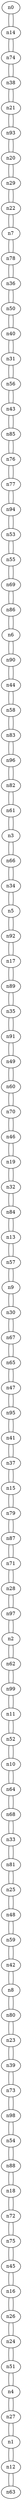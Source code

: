 graph {
n0;
n1;
n2;
n3;
n4;
n5;
n6;
n7;
n8;
n9;
n10;
n11;
n12;
n13;
n14;
n15;
n16;
n17;
n18;
n19;
n20;
n21;
n22;
n23;
n24;
n25;
n26;
n27;
n28;
n29;
n30;
n31;
n32;
n33;
n34;
n35;
n36;
n37;
n38;
n39;
n40;
n41;
n42;
n43;
n44;
n45;
n46;
n47;
n48;
n49;
n50;
n51;
n52;
n53;
n54;
n55;
n56;
n57;
n58;
n59;
n60;
n61;
n62;
n63;
n64;
n65;
n66;
n67;
n68;
n69;
n70;
n71;
n72;
n73;
n74;
n75;
n76;
n77;
n78;
n79;
n80;
n81;
n82;
n83;
n84;
n85;
n86;
n87;
n88;
n89;
n90;
n91;
n92;
n93;
n94;
n95;
n96;
n97;
n98;
n99;
n0 -- n14;
n1 -- n27;
n1 -- n12;
n2 -- n97;
n2 -- n62;
n3 -- n66;
n3 -- n61;
n4 -- n27;
n4 -- n51;
n5 -- n92;
n5 -- n34;
n6 -- n86;
n6 -- n90;
n7 -- n22;
n7 -- n78;
n8 -- n42;
n8 -- n80;
n9 -- n57;
n9 -- n30;
n10 -- n52;
n10 -- n64;
n11 -- n52;
n11 -- n99;
n12 -- n63;
n12 -- n1;
n13 -- n57;
n13 -- n84;
n14 -- n74;
n14 -- n0;
n15 -- n79;
n15 -- n37;
n16 -- n45;
n16 -- n26;
n17 -- n89;
n17 -- n92;
n18 -- n88;
n18 -- n72;
n19 -- n46;
n19 -- n32;
n20 -- n93;
n20 -- n29;
n21 -- n38;
n21 -- n93;
n22 -- n7;
n22 -- n29;
n23 -- n80;
n23 -- n39;
n24 -- n26;
n24 -- n51;
n25 -- n81;
n25 -- n48;
n26 -- n24;
n26 -- n16;
n27 -- n1;
n27 -- n4;
n28 -- n71;
n28 -- n97;
n29 -- n22;
n29 -- n20;
n30 -- n9;
n30 -- n67;
n31 -- n56;
n31 -- n40;
n32 -- n19;
n32 -- n84;
n33 -- n81;
n33 -- n68;
n34 -- n5;
n34 -- n66;
n35 -- n91;
n35 -- n89;
n36 -- n50;
n36 -- n78;
n37 -- n15;
n37 -- n41;
n38 -- n74;
n38 -- n21;
n39 -- n23;
n39 -- n73;
n40 -- n50;
n40 -- n31;
n41 -- n95;
n41 -- n37;
n42 -- n8;
n42 -- n59;
n43 -- n56;
n43 -- n85;
n44 -- n58;
n44 -- n90;
n45 -- n75;
n45 -- n16;
n46 -- n70;
n46 -- n19;
n47 -- n65;
n47 -- n95;
n48 -- n59;
n48 -- n25;
n49 -- n91;
n49 -- n60;
n50 -- n36;
n50 -- n40;
n51 -- n4;
n51 -- n24;
n52 -- n10;
n52 -- n11;
n53 -- n55;
n53 -- n94;
n54 -- n88;
n54 -- n98;
n55 -- n53;
n55 -- n69;
n56 -- n31;
n56 -- n43;
n57 -- n9;
n57 -- n13;
n58 -- n83;
n58 -- n44;
n59 -- n42;
n59 -- n48;
n60 -- n70;
n60 -- n49;
n61 -- n3;
n61 -- n82;
n62 -- n99;
n62 -- n2;
n63 -- n12;
n64 -- n10;
n64 -- n68;
n65 -- n67;
n65 -- n47;
n66 -- n3;
n66 -- n34;
n67 -- n65;
n67 -- n30;
n68 -- n64;
n68 -- n33;
n69 -- n86;
n69 -- n55;
n70 -- n46;
n70 -- n60;
n71 -- n28;
n71 -- n87;
n72 -- n75;
n72 -- n18;
n73 -- n98;
n73 -- n39;
n74 -- n38;
n74 -- n14;
n75 -- n72;
n75 -- n45;
n76 -- n77;
n76 -- n85;
n77 -- n76;
n77 -- n94;
n78 -- n36;
n78 -- n7;
n79 -- n15;
n79 -- n87;
n80 -- n23;
n80 -- n8;
n81 -- n33;
n81 -- n25;
n82 -- n96;
n82 -- n61;
n83 -- n58;
n83 -- n96;
n84 -- n13;
n84 -- n32;
n85 -- n76;
n85 -- n43;
n86 -- n6;
n86 -- n69;
n87 -- n71;
n87 -- n79;
n88 -- n54;
n88 -- n18;
n89 -- n17;
n89 -- n35;
n90 -- n6;
n90 -- n44;
n91 -- n49;
n91 -- n35;
n92 -- n5;
n92 -- n17;
n93 -- n21;
n93 -- n20;
n94 -- n77;
n94 -- n53;
n95 -- n41;
n95 -- n47;
n96 -- n83;
n96 -- n82;
n97 -- n28;
n97 -- n2;
n98 -- n54;
n98 -- n73;
n99 -- n62;
n99 -- n11;
}
